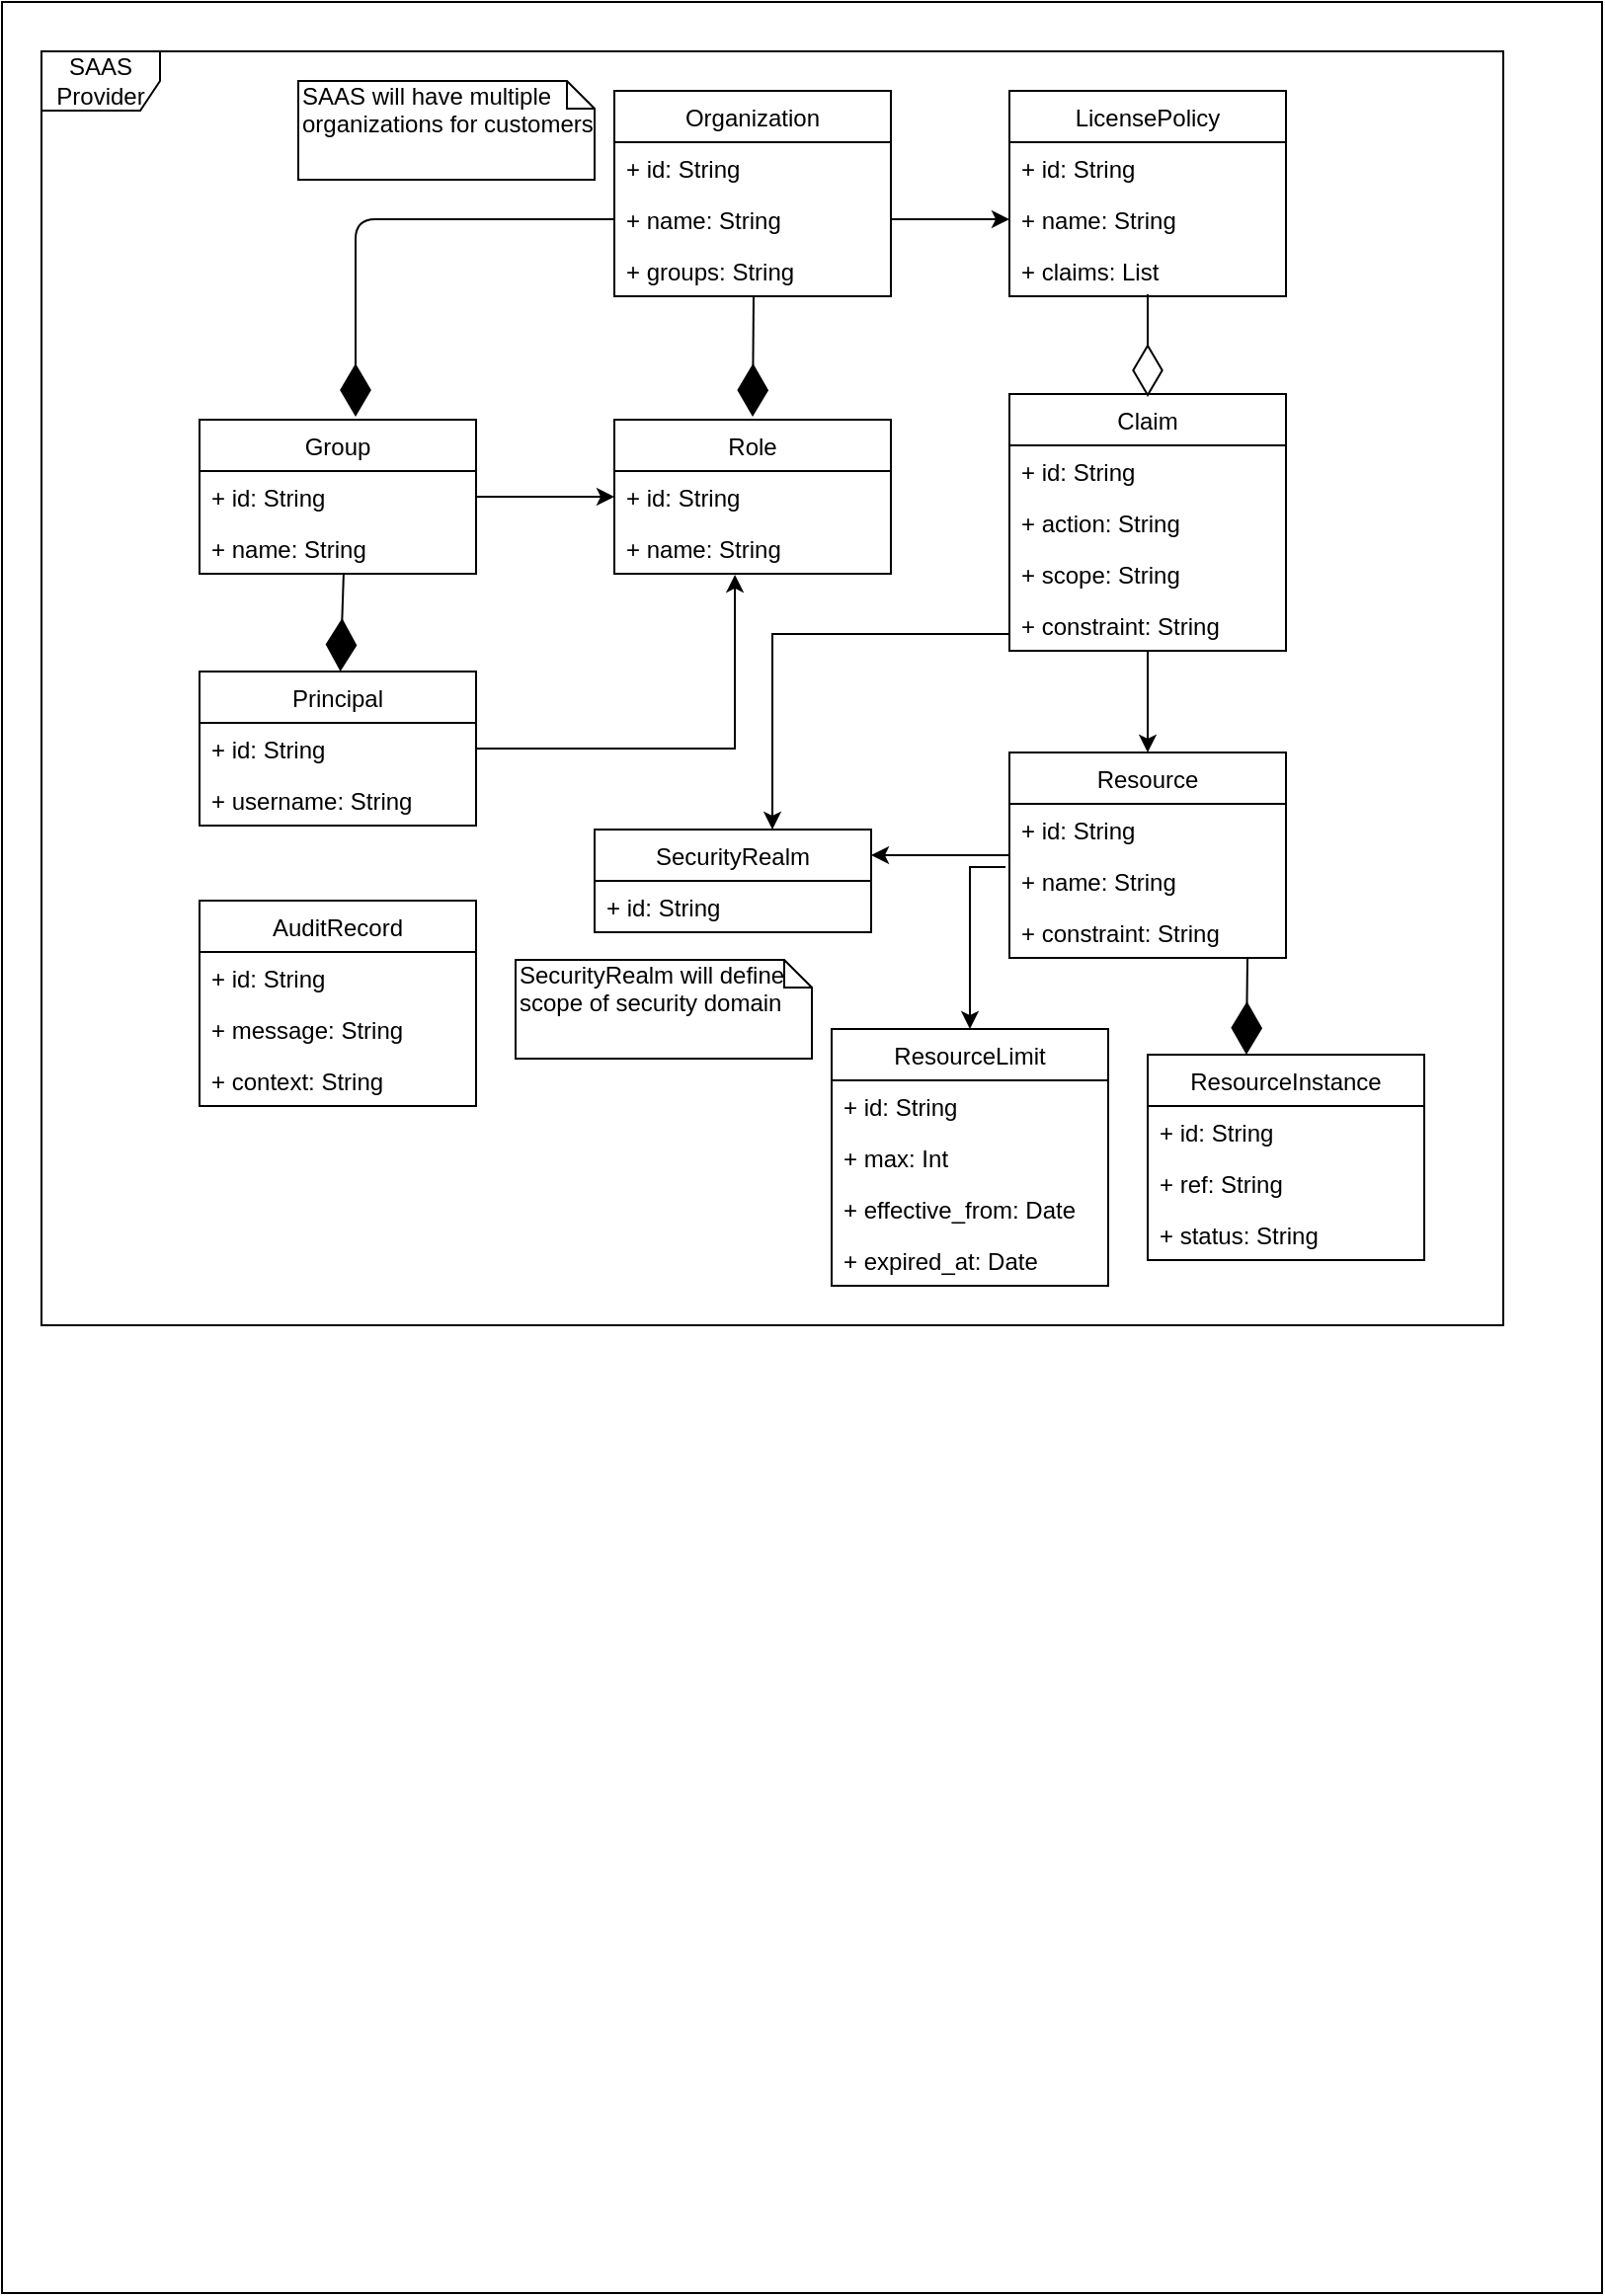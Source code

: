 <mxfile version="10.8.7" type="github"><diagram id="1unYMa8G9MczCseipLST" name="Page-1"><mxGraphModel dx="1477" dy="818" grid="1" gridSize="10" guides="1" tooltips="1" connect="1" arrows="1" fold="1" page="1" pageScale="1" pageWidth="850" pageHeight="1100" math="0" shadow="0"><root><mxCell id="0"/><mxCell id="1" parent="0"/><mxCell id="NSL7rVaFAGXcs8vWHZqC-22" value="" style="html=1;" parent="1" vertex="1"><mxGeometry x="20" y="40" width="810" height="1160" as="geometry"/></mxCell><mxCell id="NSL7rVaFAGXcs8vWHZqC-1" value="SecurityRealm" style="swimlane;fontStyle=0;childLayout=stackLayout;horizontal=1;startSize=26;fillColor=none;horizontalStack=0;resizeParent=1;resizeParentMax=0;resizeLast=0;collapsible=1;marginBottom=0;" parent="1" vertex="1"><mxGeometry x="320" y="459" width="140" height="52" as="geometry"/></mxCell><mxCell id="NSL7rVaFAGXcs8vWHZqC-2" value="+ id: String" style="text;strokeColor=none;fillColor=none;align=left;verticalAlign=top;spacingLeft=4;spacingRight=4;overflow=hidden;rotatable=0;points=[[0,0.5],[1,0.5]];portConstraint=eastwest;" parent="NSL7rVaFAGXcs8vWHZqC-1" vertex="1"><mxGeometry y="26" width="140" height="26" as="geometry"/></mxCell><mxCell id="NSL7rVaFAGXcs8vWHZqC-80" style="edgeStyle=orthogonalEdgeStyle;rounded=0;orthogonalLoop=1;jettySize=auto;html=1;entryX=0.436;entryY=1.019;entryDx=0;entryDy=0;entryPerimeter=0;exitX=1;exitY=0.5;exitDx=0;exitDy=0;" parent="1" source="NSL7rVaFAGXcs8vWHZqC-7" target="NSL7rVaFAGXcs8vWHZqC-69" edge="1"><mxGeometry relative="1" as="geometry"/></mxCell><mxCell id="NSL7rVaFAGXcs8vWHZqC-6" value="Principal" style="swimlane;fontStyle=0;childLayout=stackLayout;horizontal=1;startSize=26;fillColor=none;horizontalStack=0;resizeParent=1;resizeParentMax=0;resizeLast=0;collapsible=1;marginBottom=0;" parent="1" vertex="1"><mxGeometry x="120" y="379" width="140" height="78" as="geometry"/></mxCell><mxCell id="NSL7rVaFAGXcs8vWHZqC-7" value="+ id: String" style="text;strokeColor=none;fillColor=none;align=left;verticalAlign=top;spacingLeft=4;spacingRight=4;overflow=hidden;rotatable=0;points=[[0,0.5],[1,0.5]];portConstraint=eastwest;" parent="NSL7rVaFAGXcs8vWHZqC-6" vertex="1"><mxGeometry y="26" width="140" height="26" as="geometry"/></mxCell><mxCell id="NSL7rVaFAGXcs8vWHZqC-8" value="+ username: String" style="text;strokeColor=none;fillColor=none;align=left;verticalAlign=top;spacingLeft=4;spacingRight=4;overflow=hidden;rotatable=0;points=[[0,0.5],[1,0.5]];portConstraint=eastwest;" parent="NSL7rVaFAGXcs8vWHZqC-6" vertex="1"><mxGeometry y="52" width="140" height="26" as="geometry"/></mxCell><mxCell id="NSL7rVaFAGXcs8vWHZqC-10" value="Organization" style="swimlane;fontStyle=0;childLayout=stackLayout;horizontal=1;startSize=26;fillColor=none;horizontalStack=0;resizeParent=1;resizeParentMax=0;resizeLast=0;collapsible=1;marginBottom=0;" parent="1" vertex="1"><mxGeometry x="330" y="85" width="140" height="104" as="geometry"/></mxCell><mxCell id="NSL7rVaFAGXcs8vWHZqC-11" value="+ id: String" style="text;strokeColor=none;fillColor=none;align=left;verticalAlign=top;spacingLeft=4;spacingRight=4;overflow=hidden;rotatable=0;points=[[0,0.5],[1,0.5]];portConstraint=eastwest;" parent="NSL7rVaFAGXcs8vWHZqC-10" vertex="1"><mxGeometry y="26" width="140" height="26" as="geometry"/></mxCell><mxCell id="NSL7rVaFAGXcs8vWHZqC-12" value="+ name: String" style="text;strokeColor=none;fillColor=none;align=left;verticalAlign=top;spacingLeft=4;spacingRight=4;overflow=hidden;rotatable=0;points=[[0,0.5],[1,0.5]];portConstraint=eastwest;" parent="NSL7rVaFAGXcs8vWHZqC-10" vertex="1"><mxGeometry y="52" width="140" height="26" as="geometry"/></mxCell><mxCell id="NSL7rVaFAGXcs8vWHZqC-13" value="+ groups: String" style="text;strokeColor=none;fillColor=none;align=left;verticalAlign=top;spacingLeft=4;spacingRight=4;overflow=hidden;rotatable=0;points=[[0,0.5],[1,0.5]];portConstraint=eastwest;" parent="NSL7rVaFAGXcs8vWHZqC-10" vertex="1"><mxGeometry y="78" width="140" height="26" as="geometry"/></mxCell><mxCell id="NSL7rVaFAGXcs8vWHZqC-14" value="LicensePolicy" style="swimlane;fontStyle=0;childLayout=stackLayout;horizontal=1;startSize=26;fillColor=none;horizontalStack=0;resizeParent=1;resizeParentMax=0;resizeLast=0;collapsible=1;marginBottom=0;" parent="1" vertex="1"><mxGeometry x="530" y="85" width="140" height="104" as="geometry"/></mxCell><mxCell id="NSL7rVaFAGXcs8vWHZqC-15" value="+ id: String" style="text;strokeColor=none;fillColor=none;align=left;verticalAlign=top;spacingLeft=4;spacingRight=4;overflow=hidden;rotatable=0;points=[[0,0.5],[1,0.5]];portConstraint=eastwest;" parent="NSL7rVaFAGXcs8vWHZqC-14" vertex="1"><mxGeometry y="26" width="140" height="26" as="geometry"/></mxCell><mxCell id="NSL7rVaFAGXcs8vWHZqC-16" value="+ name: String" style="text;strokeColor=none;fillColor=none;align=left;verticalAlign=top;spacingLeft=4;spacingRight=4;overflow=hidden;rotatable=0;points=[[0,0.5],[1,0.5]];portConstraint=eastwest;" parent="NSL7rVaFAGXcs8vWHZqC-14" vertex="1"><mxGeometry y="52" width="140" height="26" as="geometry"/></mxCell><mxCell id="NSL7rVaFAGXcs8vWHZqC-17" value="+ claims: List" style="text;strokeColor=none;fillColor=none;align=left;verticalAlign=top;spacingLeft=4;spacingRight=4;overflow=hidden;rotatable=0;points=[[0,0.5],[1,0.5]];portConstraint=eastwest;" parent="NSL7rVaFAGXcs8vWHZqC-14" vertex="1"><mxGeometry y="78" width="140" height="26" as="geometry"/></mxCell><mxCell id="NSL7rVaFAGXcs8vWHZqC-79" style="edgeStyle=orthogonalEdgeStyle;rounded=0;orthogonalLoop=1;jettySize=auto;html=1;entryX=0;entryY=0.5;entryDx=0;entryDy=0;" parent="1" source="NSL7rVaFAGXcs8vWHZqC-18" target="NSL7rVaFAGXcs8vWHZqC-68" edge="1"><mxGeometry relative="1" as="geometry"/></mxCell><mxCell id="NSL7rVaFAGXcs8vWHZqC-18" value="Group" style="swimlane;fontStyle=0;childLayout=stackLayout;horizontal=1;startSize=26;fillColor=none;horizontalStack=0;resizeParent=1;resizeParentMax=0;resizeLast=0;collapsible=1;marginBottom=0;" parent="1" vertex="1"><mxGeometry x="120" y="251.5" width="140" height="78" as="geometry"/></mxCell><mxCell id="NSL7rVaFAGXcs8vWHZqC-19" value="+ id: String" style="text;strokeColor=none;fillColor=none;align=left;verticalAlign=top;spacingLeft=4;spacingRight=4;overflow=hidden;rotatable=0;points=[[0,0.5],[1,0.5]];portConstraint=eastwest;" parent="NSL7rVaFAGXcs8vWHZqC-18" vertex="1"><mxGeometry y="26" width="140" height="26" as="geometry"/></mxCell><mxCell id="NSL7rVaFAGXcs8vWHZqC-20" value="+ name: String" style="text;strokeColor=none;fillColor=none;align=left;verticalAlign=top;spacingLeft=4;spacingRight=4;overflow=hidden;rotatable=0;points=[[0,0.5],[1,0.5]];portConstraint=eastwest;" parent="NSL7rVaFAGXcs8vWHZqC-18" vertex="1"><mxGeometry y="52" width="140" height="26" as="geometry"/></mxCell><mxCell id="NSL7rVaFAGXcs8vWHZqC-28" style="edgeStyle=orthogonalEdgeStyle;rounded=0;orthogonalLoop=1;jettySize=auto;html=1;entryX=0;entryY=0.5;entryDx=0;entryDy=0;" parent="1" source="NSL7rVaFAGXcs8vWHZqC-12" target="NSL7rVaFAGXcs8vWHZqC-16" edge="1"><mxGeometry relative="1" as="geometry"/></mxCell><mxCell id="NSL7rVaFAGXcs8vWHZqC-50" style="edgeStyle=orthogonalEdgeStyle;rounded=0;orthogonalLoop=1;jettySize=auto;html=1;entryX=0.5;entryY=0;entryDx=0;entryDy=0;" parent="1" source="NSL7rVaFAGXcs8vWHZqC-34" target="NSL7rVaFAGXcs8vWHZqC-45" edge="1"><mxGeometry relative="1" as="geometry"/></mxCell><mxCell id="bph3evvp2ra2I647VVuQ-9" style="edgeStyle=orthogonalEdgeStyle;rounded=0;orthogonalLoop=1;jettySize=auto;html=1;" edge="1" parent="1" source="NSL7rVaFAGXcs8vWHZqC-34"><mxGeometry relative="1" as="geometry"><mxPoint x="410" y="459" as="targetPoint"/><Array as="points"><mxPoint x="410" y="360"/><mxPoint x="410" y="459"/></Array></mxGeometry></mxCell><mxCell id="NSL7rVaFAGXcs8vWHZqC-34" value="Claim" style="swimlane;fontStyle=0;childLayout=stackLayout;horizontal=1;startSize=26;fillColor=none;horizontalStack=0;resizeParent=1;resizeParentMax=0;resizeLast=0;collapsible=1;marginBottom=0;" parent="1" vertex="1"><mxGeometry x="530" y="238.5" width="140" height="130" as="geometry"/></mxCell><mxCell id="NSL7rVaFAGXcs8vWHZqC-35" value="+ id: String" style="text;strokeColor=none;fillColor=none;align=left;verticalAlign=top;spacingLeft=4;spacingRight=4;overflow=hidden;rotatable=0;points=[[0,0.5],[1,0.5]];portConstraint=eastwest;" parent="NSL7rVaFAGXcs8vWHZqC-34" vertex="1"><mxGeometry y="26" width="140" height="26" as="geometry"/></mxCell><mxCell id="NSL7rVaFAGXcs8vWHZqC-36" value="+ action: String" style="text;strokeColor=none;fillColor=none;align=left;verticalAlign=top;spacingLeft=4;spacingRight=4;overflow=hidden;rotatable=0;points=[[0,0.5],[1,0.5]];portConstraint=eastwest;" parent="NSL7rVaFAGXcs8vWHZqC-34" vertex="1"><mxGeometry y="52" width="140" height="26" as="geometry"/></mxCell><mxCell id="NSL7rVaFAGXcs8vWHZqC-39" value="+ scope: String" style="text;strokeColor=none;fillColor=none;align=left;verticalAlign=top;spacingLeft=4;spacingRight=4;overflow=hidden;rotatable=0;points=[[0,0.5],[1,0.5]];portConstraint=eastwest;" parent="NSL7rVaFAGXcs8vWHZqC-34" vertex="1"><mxGeometry y="78" width="140" height="26" as="geometry"/></mxCell><mxCell id="NSL7rVaFAGXcs8vWHZqC-40" value="+ constraint: String" style="text;strokeColor=none;fillColor=none;align=left;verticalAlign=top;spacingLeft=4;spacingRight=4;overflow=hidden;rotatable=0;points=[[0,0.5],[1,0.5]];portConstraint=eastwest;" parent="NSL7rVaFAGXcs8vWHZqC-34" vertex="1"><mxGeometry y="104" width="140" height="26" as="geometry"/></mxCell><mxCell id="NSL7rVaFAGXcs8vWHZqC-41" value="" style="endArrow=diamondThin;endFill=0;endSize=24;html=1;exitX=0.557;exitY=0.962;exitDx=0;exitDy=0;exitPerimeter=0;" parent="1" edge="1"><mxGeometry width="160" relative="1" as="geometry"><mxPoint x="600" y="188" as="sourcePoint"/><mxPoint x="600" y="240" as="targetPoint"/></mxGeometry></mxCell><mxCell id="NSL7rVaFAGXcs8vWHZqC-43" value="" style="endArrow=diamondThin;endFill=1;endSize=24;html=1;exitX=0.521;exitY=1.019;exitDx=0;exitDy=0;exitPerimeter=0;" parent="1" source="NSL7rVaFAGXcs8vWHZqC-20" target="NSL7rVaFAGXcs8vWHZqC-6" edge="1"><mxGeometry width="160" relative="1" as="geometry"><mxPoint x="180" y="510" as="sourcePoint"/><mxPoint x="340" y="510" as="targetPoint"/></mxGeometry></mxCell><mxCell id="NSL7rVaFAGXcs8vWHZqC-44" value="" style="endArrow=diamondThin;endFill=1;endSize=24;html=1;exitX=0.521;exitY=1.019;exitDx=0;exitDy=0;exitPerimeter=0;" parent="1" edge="1"><mxGeometry width="160" relative="1" as="geometry"><mxPoint x="400.5" y="189" as="sourcePoint"/><mxPoint x="400" y="250" as="targetPoint"/></mxGeometry></mxCell><mxCell id="NSL7rVaFAGXcs8vWHZqC-61" style="edgeStyle=orthogonalEdgeStyle;rounded=0;orthogonalLoop=1;jettySize=auto;html=1;entryX=0.5;entryY=0;entryDx=0;entryDy=0;exitX=-0.014;exitY=0.231;exitDx=0;exitDy=0;exitPerimeter=0;" parent="1" source="NSL7rVaFAGXcs8vWHZqC-47" target="NSL7rVaFAGXcs8vWHZqC-55" edge="1"><mxGeometry relative="1" as="geometry"/></mxCell><mxCell id="bph3evvp2ra2I647VVuQ-10" style="edgeStyle=orthogonalEdgeStyle;rounded=0;orthogonalLoop=1;jettySize=auto;html=1;entryX=1;entryY=0.25;entryDx=0;entryDy=0;" edge="1" parent="1" source="NSL7rVaFAGXcs8vWHZqC-45" target="NSL7rVaFAGXcs8vWHZqC-1"><mxGeometry relative="1" as="geometry"/></mxCell><mxCell id="NSL7rVaFAGXcs8vWHZqC-45" value="Resource" style="swimlane;fontStyle=0;childLayout=stackLayout;horizontal=1;startSize=26;fillColor=none;horizontalStack=0;resizeParent=1;resizeParentMax=0;resizeLast=0;collapsible=1;marginBottom=0;" parent="1" vertex="1"><mxGeometry x="530" y="420" width="140" height="104" as="geometry"/></mxCell><mxCell id="NSL7rVaFAGXcs8vWHZqC-46" value="+ id: String" style="text;strokeColor=none;fillColor=none;align=left;verticalAlign=top;spacingLeft=4;spacingRight=4;overflow=hidden;rotatable=0;points=[[0,0.5],[1,0.5]];portConstraint=eastwest;" parent="NSL7rVaFAGXcs8vWHZqC-45" vertex="1"><mxGeometry y="26" width="140" height="26" as="geometry"/></mxCell><mxCell id="NSL7rVaFAGXcs8vWHZqC-47" value="+ name: String" style="text;strokeColor=none;fillColor=none;align=left;verticalAlign=top;spacingLeft=4;spacingRight=4;overflow=hidden;rotatable=0;points=[[0,0.5],[1,0.5]];portConstraint=eastwest;" parent="NSL7rVaFAGXcs8vWHZqC-45" vertex="1"><mxGeometry y="52" width="140" height="26" as="geometry"/></mxCell><mxCell id="NSL7rVaFAGXcs8vWHZqC-49" value="+ constraint: String" style="text;strokeColor=none;fillColor=none;align=left;verticalAlign=top;spacingLeft=4;spacingRight=4;overflow=hidden;rotatable=0;points=[[0,0.5],[1,0.5]];portConstraint=eastwest;" parent="NSL7rVaFAGXcs8vWHZqC-45" vertex="1"><mxGeometry y="78" width="140" height="26" as="geometry"/></mxCell><mxCell id="NSL7rVaFAGXcs8vWHZqC-51" value="ResourceInstance" style="swimlane;fontStyle=0;childLayout=stackLayout;horizontal=1;startSize=26;fillColor=none;horizontalStack=0;resizeParent=1;resizeParentMax=0;resizeLast=0;collapsible=1;marginBottom=0;" parent="1" vertex="1"><mxGeometry x="600" y="573" width="140" height="104" as="geometry"/></mxCell><mxCell id="NSL7rVaFAGXcs8vWHZqC-52" value="+ id: String" style="text;strokeColor=none;fillColor=none;align=left;verticalAlign=top;spacingLeft=4;spacingRight=4;overflow=hidden;rotatable=0;points=[[0,0.5],[1,0.5]];portConstraint=eastwest;" parent="NSL7rVaFAGXcs8vWHZqC-51" vertex="1"><mxGeometry y="26" width="140" height="26" as="geometry"/></mxCell><mxCell id="NSL7rVaFAGXcs8vWHZqC-53" value="+ ref: String" style="text;strokeColor=none;fillColor=none;align=left;verticalAlign=top;spacingLeft=4;spacingRight=4;overflow=hidden;rotatable=0;points=[[0,0.5],[1,0.5]];portConstraint=eastwest;" parent="NSL7rVaFAGXcs8vWHZqC-51" vertex="1"><mxGeometry y="52" width="140" height="26" as="geometry"/></mxCell><mxCell id="NSL7rVaFAGXcs8vWHZqC-54" value="+ status: String" style="text;strokeColor=none;fillColor=none;align=left;verticalAlign=top;spacingLeft=4;spacingRight=4;overflow=hidden;rotatable=0;points=[[0,0.5],[1,0.5]];portConstraint=eastwest;" parent="NSL7rVaFAGXcs8vWHZqC-51" vertex="1"><mxGeometry y="78" width="140" height="26" as="geometry"/></mxCell><mxCell id="NSL7rVaFAGXcs8vWHZqC-55" value="ResourceLimit" style="swimlane;fontStyle=0;childLayout=stackLayout;horizontal=1;startSize=26;fillColor=none;horizontalStack=0;resizeParent=1;resizeParentMax=0;resizeLast=0;collapsible=1;marginBottom=0;" parent="1" vertex="1"><mxGeometry x="440" y="560" width="140" height="130" as="geometry"/></mxCell><mxCell id="NSL7rVaFAGXcs8vWHZqC-56" value="+ id: String" style="text;strokeColor=none;fillColor=none;align=left;verticalAlign=top;spacingLeft=4;spacingRight=4;overflow=hidden;rotatable=0;points=[[0,0.5],[1,0.5]];portConstraint=eastwest;" parent="NSL7rVaFAGXcs8vWHZqC-55" vertex="1"><mxGeometry y="26" width="140" height="26" as="geometry"/></mxCell><mxCell id="NSL7rVaFAGXcs8vWHZqC-57" value="+ max: Int" style="text;strokeColor=none;fillColor=none;align=left;verticalAlign=top;spacingLeft=4;spacingRight=4;overflow=hidden;rotatable=0;points=[[0,0.5],[1,0.5]];portConstraint=eastwest;" parent="NSL7rVaFAGXcs8vWHZqC-55" vertex="1"><mxGeometry y="52" width="140" height="26" as="geometry"/></mxCell><mxCell id="NSL7rVaFAGXcs8vWHZqC-58" value="+ effective_from: Date" style="text;strokeColor=none;fillColor=none;align=left;verticalAlign=top;spacingLeft=4;spacingRight=4;overflow=hidden;rotatable=0;points=[[0,0.5],[1,0.5]];portConstraint=eastwest;" parent="NSL7rVaFAGXcs8vWHZqC-55" vertex="1"><mxGeometry y="78" width="140" height="26" as="geometry"/></mxCell><mxCell id="NSL7rVaFAGXcs8vWHZqC-60" value="+ expired_at: Date" style="text;strokeColor=none;fillColor=none;align=left;verticalAlign=top;spacingLeft=4;spacingRight=4;overflow=hidden;rotatable=0;points=[[0,0.5],[1,0.5]];portConstraint=eastwest;" parent="NSL7rVaFAGXcs8vWHZqC-55" vertex="1"><mxGeometry y="104" width="140" height="26" as="geometry"/></mxCell><mxCell id="NSL7rVaFAGXcs8vWHZqC-66" value="" style="endArrow=diamondThin;endFill=1;endSize=24;html=1;exitX=0.521;exitY=1.019;exitDx=0;exitDy=0;exitPerimeter=0;" parent="1" edge="1"><mxGeometry width="160" relative="1" as="geometry"><mxPoint x="650.5" y="524" as="sourcePoint"/><mxPoint x="649.943" y="573" as="targetPoint"/></mxGeometry></mxCell><mxCell id="NSL7rVaFAGXcs8vWHZqC-67" value="Role" style="swimlane;fontStyle=0;childLayout=stackLayout;horizontal=1;startSize=26;fillColor=none;horizontalStack=0;resizeParent=1;resizeParentMax=0;resizeLast=0;collapsible=1;marginBottom=0;" parent="1" vertex="1"><mxGeometry x="330" y="251.5" width="140" height="78" as="geometry"/></mxCell><mxCell id="NSL7rVaFAGXcs8vWHZqC-68" value="+ id: String" style="text;strokeColor=none;fillColor=none;align=left;verticalAlign=top;spacingLeft=4;spacingRight=4;overflow=hidden;rotatable=0;points=[[0,0.5],[1,0.5]];portConstraint=eastwest;" parent="NSL7rVaFAGXcs8vWHZqC-67" vertex="1"><mxGeometry y="26" width="140" height="26" as="geometry"/></mxCell><mxCell id="NSL7rVaFAGXcs8vWHZqC-69" value="+ name: String" style="text;strokeColor=none;fillColor=none;align=left;verticalAlign=top;spacingLeft=4;spacingRight=4;overflow=hidden;rotatable=0;points=[[0,0.5],[1,0.5]];portConstraint=eastwest;" parent="NSL7rVaFAGXcs8vWHZqC-67" vertex="1"><mxGeometry y="52" width="140" height="26" as="geometry"/></mxCell><mxCell id="NSL7rVaFAGXcs8vWHZqC-71" value="" style="endArrow=diamondThin;endFill=1;endSize=24;html=1;exitX=0;exitY=0.5;exitDx=0;exitDy=0;" parent="1" source="NSL7rVaFAGXcs8vWHZqC-12" edge="1"><mxGeometry width="160" relative="1" as="geometry"><mxPoint x="199.5" y="190" as="sourcePoint"/><mxPoint x="199" y="250" as="targetPoint"/><Array as="points"><mxPoint x="199" y="150"/></Array></mxGeometry></mxCell><mxCell id="bph3evvp2ra2I647VVuQ-1" value="AuditRecord" style="swimlane;fontStyle=0;childLayout=stackLayout;horizontal=1;startSize=26;fillColor=none;horizontalStack=0;resizeParent=1;resizeParentMax=0;resizeLast=0;collapsible=1;marginBottom=0;" vertex="1" parent="1"><mxGeometry x="120" y="495" width="140" height="104" as="geometry"/></mxCell><mxCell id="bph3evvp2ra2I647VVuQ-2" value="+ id: String" style="text;strokeColor=none;fillColor=none;align=left;verticalAlign=top;spacingLeft=4;spacingRight=4;overflow=hidden;rotatable=0;points=[[0,0.5],[1,0.5]];portConstraint=eastwest;" vertex="1" parent="bph3evvp2ra2I647VVuQ-1"><mxGeometry y="26" width="140" height="26" as="geometry"/></mxCell><mxCell id="bph3evvp2ra2I647VVuQ-3" value="+ message: String" style="text;strokeColor=none;fillColor=none;align=left;verticalAlign=top;spacingLeft=4;spacingRight=4;overflow=hidden;rotatable=0;points=[[0,0.5],[1,0.5]];portConstraint=eastwest;" vertex="1" parent="bph3evvp2ra2I647VVuQ-1"><mxGeometry y="52" width="140" height="26" as="geometry"/></mxCell><mxCell id="bph3evvp2ra2I647VVuQ-4" value="+ context: String" style="text;strokeColor=none;fillColor=none;align=left;verticalAlign=top;spacingLeft=4;spacingRight=4;overflow=hidden;rotatable=0;points=[[0,0.5],[1,0.5]];portConstraint=eastwest;" vertex="1" parent="bph3evvp2ra2I647VVuQ-1"><mxGeometry y="78" width="140" height="26" as="geometry"/></mxCell><mxCell id="bph3evvp2ra2I647VVuQ-12" value="SAAS will have multiple organizations for customers" style="shape=note;whiteSpace=wrap;html=1;size=14;verticalAlign=top;align=left;spacingTop=-6;" vertex="1" parent="1"><mxGeometry x="170" y="80" width="150" height="50" as="geometry"/></mxCell><mxCell id="bph3evvp2ra2I647VVuQ-14" value="SecurityRealm will define scope of security domain" style="shape=note;whiteSpace=wrap;html=1;size=14;verticalAlign=top;align=left;spacingTop=-6;" vertex="1" parent="1"><mxGeometry x="280" y="525" width="150" height="50" as="geometry"/></mxCell><mxCell id="bph3evvp2ra2I647VVuQ-15" value="SAAS Provider" style="shape=umlFrame;whiteSpace=wrap;html=1;" vertex="1" parent="1"><mxGeometry x="40" y="65" width="740" height="645" as="geometry"/></mxCell></root></mxGraphModel></diagram></mxfile>
